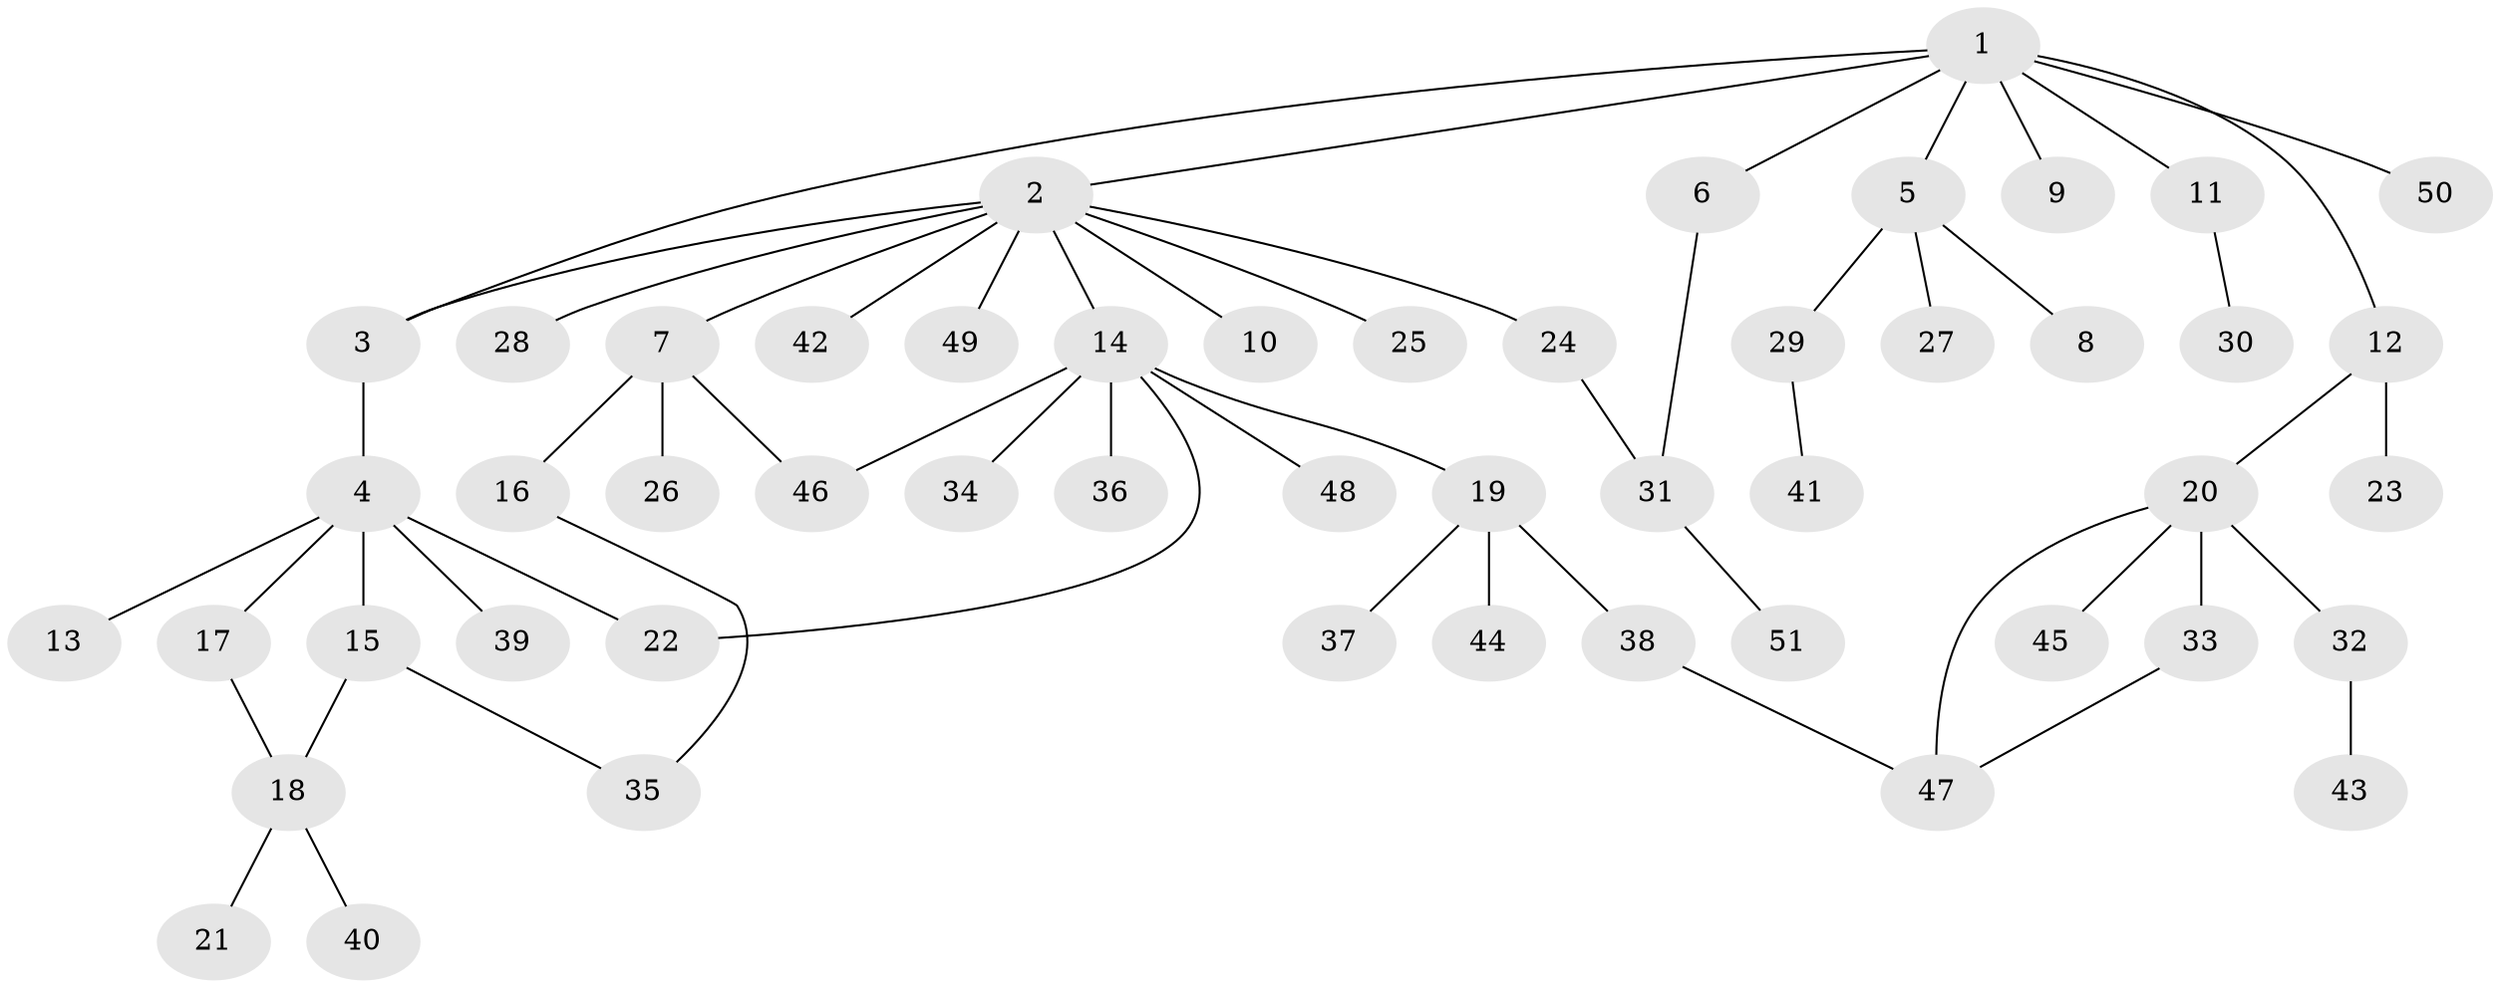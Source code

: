 // Generated by graph-tools (version 1.1) at 2025/48/03/09/25 04:48:04]
// undirected, 51 vertices, 58 edges
graph export_dot {
graph [start="1"]
  node [color=gray90,style=filled];
  1;
  2;
  3;
  4;
  5;
  6;
  7;
  8;
  9;
  10;
  11;
  12;
  13;
  14;
  15;
  16;
  17;
  18;
  19;
  20;
  21;
  22;
  23;
  24;
  25;
  26;
  27;
  28;
  29;
  30;
  31;
  32;
  33;
  34;
  35;
  36;
  37;
  38;
  39;
  40;
  41;
  42;
  43;
  44;
  45;
  46;
  47;
  48;
  49;
  50;
  51;
  1 -- 2;
  1 -- 3;
  1 -- 5;
  1 -- 6;
  1 -- 9;
  1 -- 11;
  1 -- 12;
  1 -- 50;
  2 -- 3;
  2 -- 7;
  2 -- 10;
  2 -- 14;
  2 -- 24;
  2 -- 25;
  2 -- 28;
  2 -- 42;
  2 -- 49;
  3 -- 4;
  4 -- 13;
  4 -- 15;
  4 -- 17;
  4 -- 22;
  4 -- 39;
  5 -- 8;
  5 -- 27;
  5 -- 29;
  6 -- 31;
  7 -- 16;
  7 -- 26;
  7 -- 46;
  11 -- 30;
  12 -- 20;
  12 -- 23;
  14 -- 19;
  14 -- 22;
  14 -- 34;
  14 -- 36;
  14 -- 46;
  14 -- 48;
  15 -- 18;
  15 -- 35;
  16 -- 35;
  17 -- 18;
  18 -- 21;
  18 -- 40;
  19 -- 37;
  19 -- 38;
  19 -- 44;
  20 -- 32;
  20 -- 33;
  20 -- 45;
  20 -- 47;
  24 -- 31;
  29 -- 41;
  31 -- 51;
  32 -- 43;
  33 -- 47;
  38 -- 47;
}
